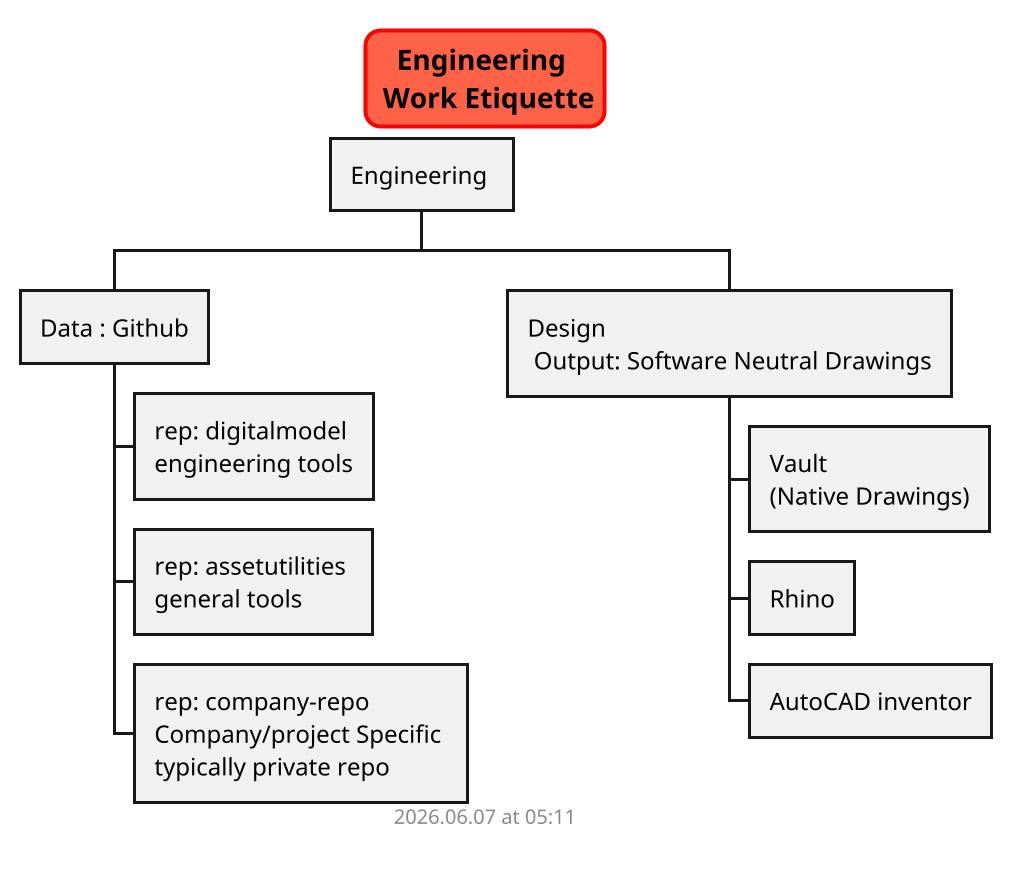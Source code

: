 @startwbs work_etiquette

scale 2
skinparam titleBorderRoundCorner 15
skinparam titleBorderThickness 2
skinparam titleBorderColor red
skinparam titleBackgroundColor Tomato

title Engineering \n Work Etiquette

* Engineering 

** Data : Github
*** rep: digitalmodel \nengineering tools
*** rep: assetutilities \ngeneral tools
*** rep: company-repo \nCompany/project Specific \ntypically private repo


** Design \n Output: Software Neutral Drawings
*** Vault \n(Native Drawings)
*** Rhino
*** AutoCAD inventor


footer
%date("yyyy.MM.dd' at 'HH:mm")
%filename()
end footer

@endwbs
